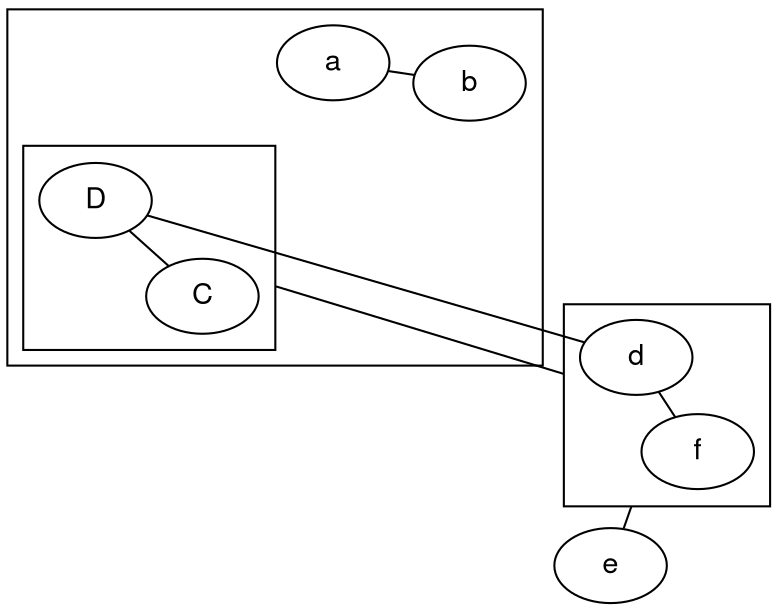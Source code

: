 graph G {
    fontname="Helvetica,Arial,sans-serif"
    node [fontname="Helvetica,Arial,sans-serif"]
    edge [fontname="Helvetica,Arial,sans-serif"]
    layout=fdp
    e
    subgraph clusterA {
    a -- b;
    subgraph clusterC {
    C -- D;
    }
    }
    subgraph clusterB {
    d -- f
    }
    d -- D
    e -- clusterB
    clusterC -- clusterB
}